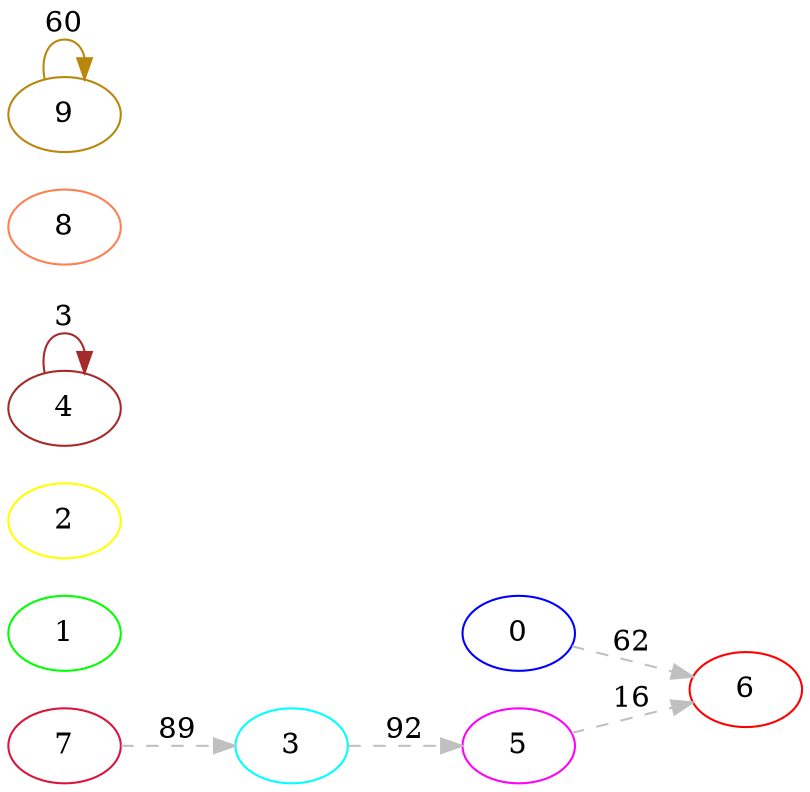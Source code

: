 digraph G {
ranksep = "equally";
rankdir = LR;
{rank = same; 0; };
{rank = same; 6; };
{rank = same; 1; };
{rank = same; 2; };
{rank = same; 3; };
{rank = same; 5; };
{rank = same; };
{rank = same; 4; };
{rank = same; };
{rank = same; 7; };
{rank = same; };
{rank = same; 8; };
{rank = same; 9; };
{rank = same; };
6 [color = "red"];
0 [color = "blue"];
1 [color = "green"];
2 [color = "yellow"];
5 [color = "magenta"];
3 [color = "aqua"];
4 [color = "brown"];
7 [color = "crimson"];
8 [color = "coral"];
9 [color = "darkgoldenrod"];
0->6[label="62" color = "grey" style = "dashed"];
6
1
2
3->5[label="92" color = "grey" style = "dashed"];
5->6[label="16" color = "grey" style = "dashed"];
4->4[label="3" color = "brown"];
7->3[label="89" color = "grey" style = "dashed"];
8
9->9[label="60" color = "darkgoldenrod"];
}
